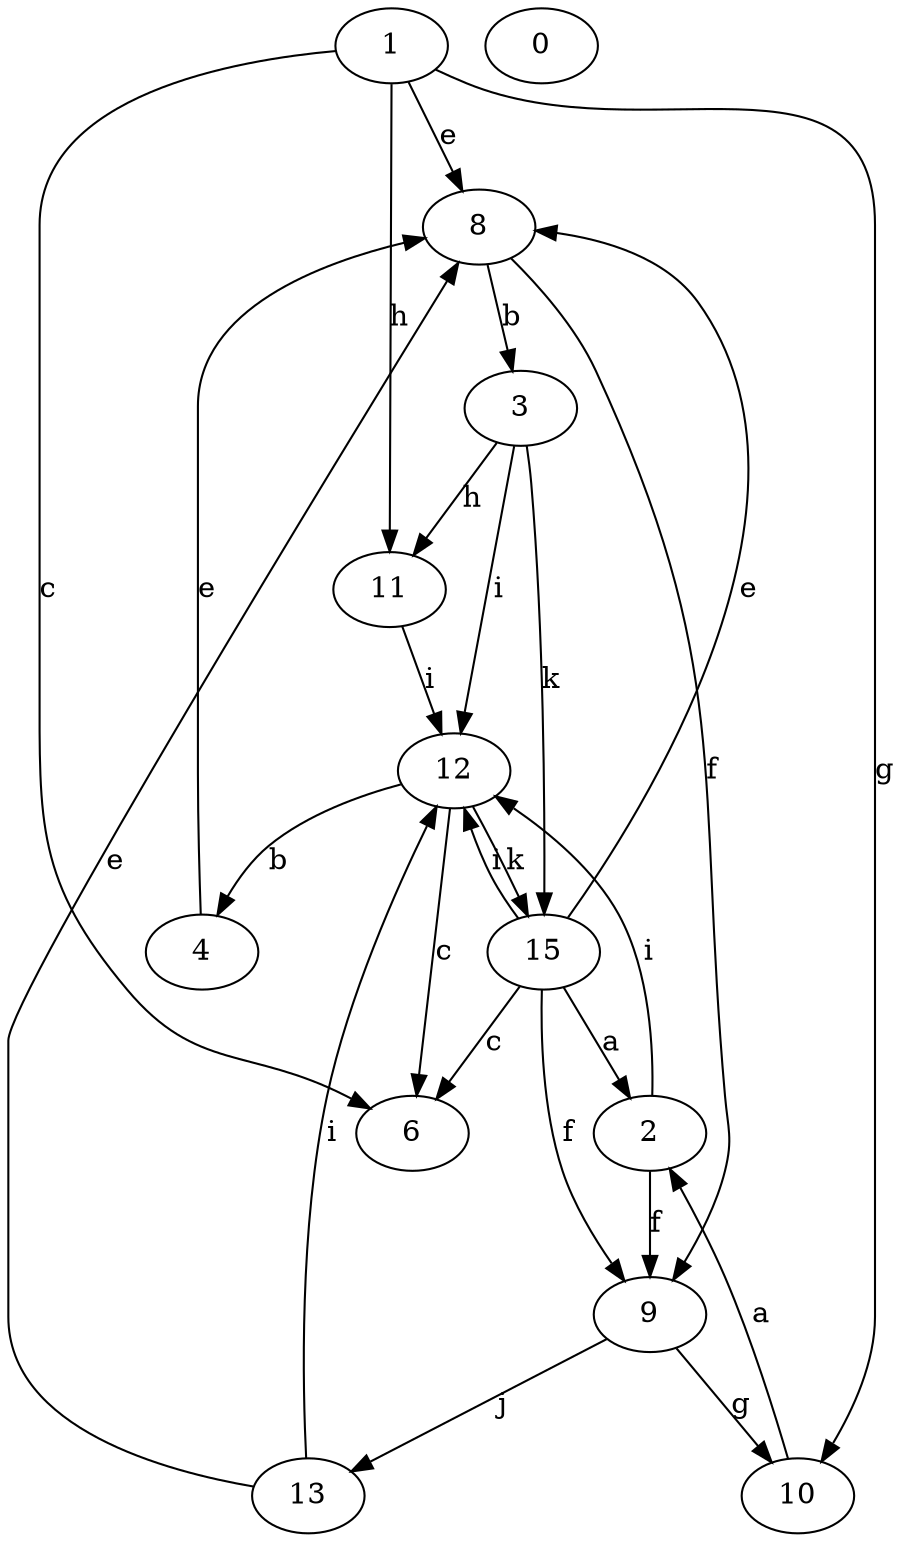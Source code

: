 strict digraph  {
1;
2;
3;
4;
6;
8;
9;
10;
0;
11;
12;
13;
15;
1 -> 6  [label=c];
1 -> 8  [label=e];
1 -> 10  [label=g];
1 -> 11  [label=h];
2 -> 9  [label=f];
2 -> 12  [label=i];
3 -> 11  [label=h];
3 -> 12  [label=i];
3 -> 15  [label=k];
4 -> 8  [label=e];
8 -> 3  [label=b];
8 -> 9  [label=f];
9 -> 10  [label=g];
9 -> 13  [label=j];
10 -> 2  [label=a];
11 -> 12  [label=i];
12 -> 4  [label=b];
12 -> 6  [label=c];
12 -> 15  [label=k];
13 -> 8  [label=e];
13 -> 12  [label=i];
15 -> 2  [label=a];
15 -> 6  [label=c];
15 -> 8  [label=e];
15 -> 9  [label=f];
15 -> 12  [label=i];
}
